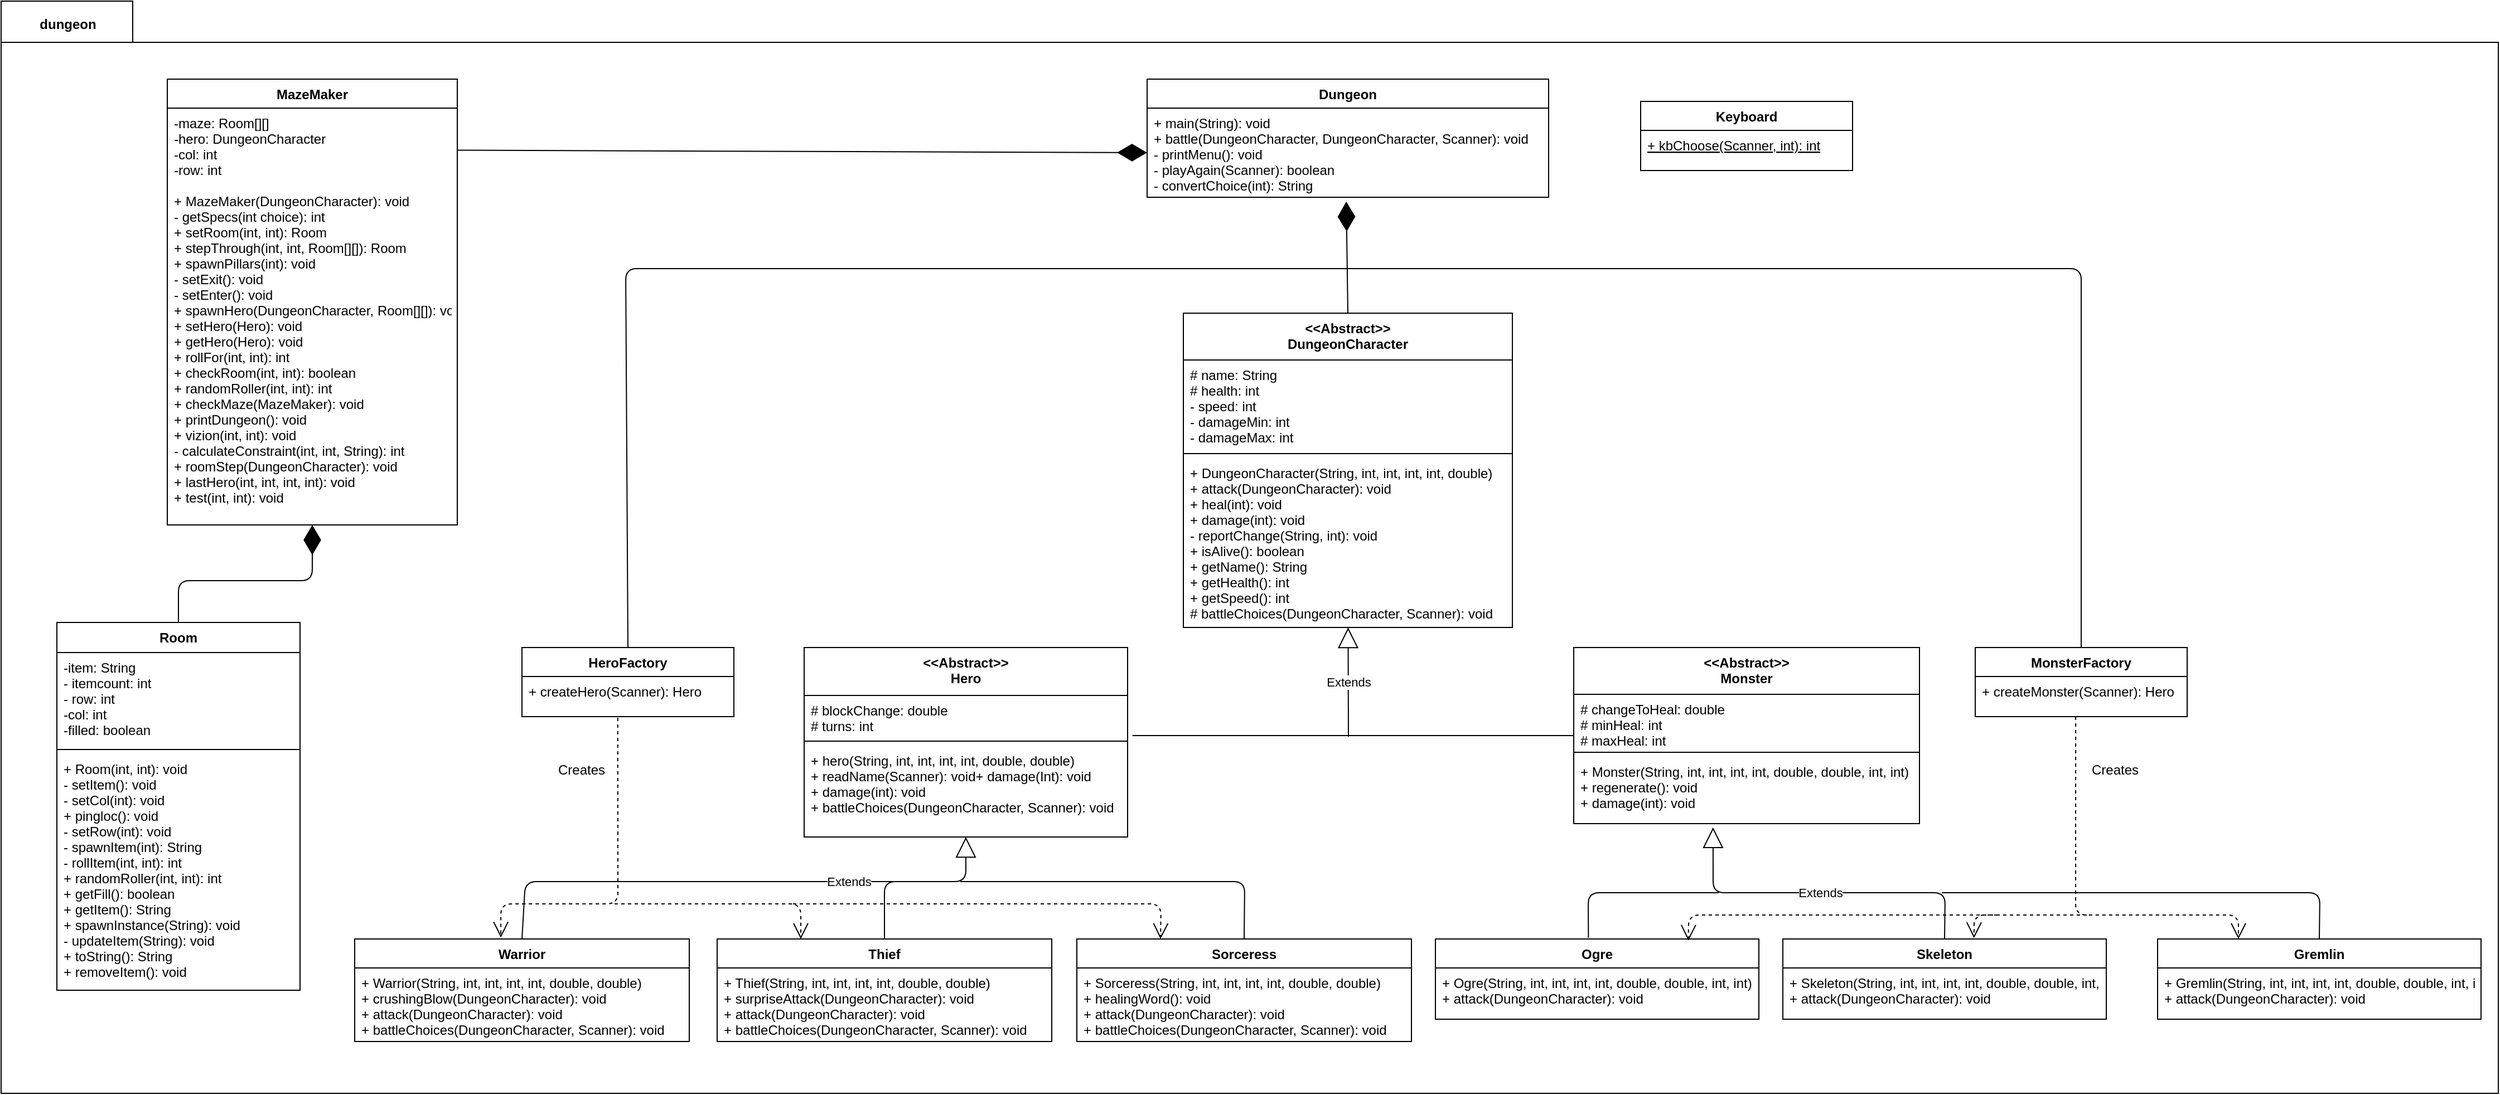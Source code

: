 <mxfile version="12.3.9" type="github" pages="1"><diagram id="sV3SKE_IIjsxvVKE6YBT" name="Page-1"><mxGraphModel dx="3147" dy="1898" grid="1" gridSize="10" guides="1" tooltips="1" connect="1" arrows="1" fold="1" page="1" pageScale="1" pageWidth="850" pageHeight="1100" math="0" shadow="0"><root><mxCell id="0"/><mxCell id="1" parent="0"/><mxCell id="kC-2ex5Gl6feg_-XVsqF-4" value="" style="shape=folder;fontStyle=1;spacingTop=10;tabWidth=118;tabHeight=37;tabPosition=left;html=1;" parent="1" vertex="1"><mxGeometry x="-1690" y="-20" width="2239" height="980" as="geometry"/></mxCell><mxCell id="hXJLHhJ9virQ9G_ziZrE-2" value="Dungeon" style="swimlane;fontStyle=1;align=center;verticalAlign=top;childLayout=stackLayout;horizontal=1;startSize=26;horizontalStack=0;resizeParent=1;resizeParentMax=0;resizeLast=0;collapsible=1;marginBottom=0;" parent="1" vertex="1"><mxGeometry x="-662.5" y="50" width="360" height="106" as="geometry"/></mxCell><mxCell id="hXJLHhJ9virQ9G_ziZrE-5" value="+ main(String): void&#xA;+ battle(DungeonCharacter, DungeonCharacter, Scanner): void&#xA;- printMenu(): void&#xA;- playAgain(Scanner): boolean&#xA;- convertChoice(int): String&#xA;" style="text;strokeColor=none;fillColor=none;align=left;verticalAlign=top;spacingLeft=4;spacingRight=4;overflow=hidden;rotatable=0;points=[[0,0.5],[1,0.5]];portConstraint=eastwest;" parent="hXJLHhJ9virQ9G_ziZrE-2" vertex="1"><mxGeometry y="26" width="360" height="80" as="geometry"/></mxCell><mxCell id="hXJLHhJ9virQ9G_ziZrE-6" value="&lt;&lt;Abstract&gt;&gt;&#xA;DungeonCharacter" style="swimlane;fontStyle=1;align=center;verticalAlign=top;childLayout=stackLayout;horizontal=1;startSize=42;horizontalStack=0;resizeParent=1;resizeParentMax=0;resizeLast=0;collapsible=1;marginBottom=0;" parent="1" vertex="1"><mxGeometry x="-630" y="260" width="295" height="282" as="geometry"/></mxCell><mxCell id="hXJLHhJ9virQ9G_ziZrE-7" value="# name: String&#xA;# health: int&#xA;- speed: int&#xA;- damageMin: int&#xA;- damageMax: int&#xA;" style="text;strokeColor=none;fillColor=none;align=left;verticalAlign=top;spacingLeft=4;spacingRight=4;overflow=hidden;rotatable=0;points=[[0,0.5],[1,0.5]];portConstraint=eastwest;" parent="hXJLHhJ9virQ9G_ziZrE-6" vertex="1"><mxGeometry y="42" width="295" height="80" as="geometry"/></mxCell><mxCell id="hXJLHhJ9virQ9G_ziZrE-8" value="" style="line;strokeWidth=1;fillColor=none;align=left;verticalAlign=middle;spacingTop=-1;spacingLeft=3;spacingRight=3;rotatable=0;labelPosition=right;points=[];portConstraint=eastwest;" parent="hXJLHhJ9virQ9G_ziZrE-6" vertex="1"><mxGeometry y="122" width="295" height="8" as="geometry"/></mxCell><mxCell id="hXJLHhJ9virQ9G_ziZrE-9" value="+ DungeonCharacter(String, int, int, int, int, double)&#xA;+ attack(DungeonCharacter): void&#xA;+ heal(int): void&#xA;+ damage(int): void&#xA;- reportChange(String, int): void&#xA;+ isAlive(): boolean&#xA;+ getName(): String&#xA;+ getHealth(): int&#xA;+ getSpeed(): int&#xA;# battleChoices(DungeonCharacter, Scanner): void&#xA;" style="text;strokeColor=none;fillColor=none;align=left;verticalAlign=top;spacingLeft=4;spacingRight=4;overflow=hidden;rotatable=0;points=[[0,0.5],[1,0.5]];portConstraint=eastwest;" parent="hXJLHhJ9virQ9G_ziZrE-6" vertex="1"><mxGeometry y="130" width="295" height="152" as="geometry"/></mxCell><mxCell id="hXJLHhJ9virQ9G_ziZrE-11" value="&lt;&lt;Abstract&gt;&gt;&#xA;Hero" style="swimlane;fontStyle=1;align=center;verticalAlign=top;childLayout=stackLayout;horizontal=1;startSize=43;horizontalStack=0;resizeParent=1;resizeParentMax=0;resizeLast=0;collapsible=1;marginBottom=0;" parent="1" vertex="1"><mxGeometry x="-970" y="560" width="290" height="170" as="geometry"/></mxCell><mxCell id="hXJLHhJ9virQ9G_ziZrE-12" value="# blockChange: double&#xA;# turns: int&#xA;" style="text;strokeColor=none;fillColor=none;align=left;verticalAlign=top;spacingLeft=4;spacingRight=4;overflow=hidden;rotatable=0;points=[[0,0.5],[1,0.5]];portConstraint=eastwest;" parent="hXJLHhJ9virQ9G_ziZrE-11" vertex="1"><mxGeometry y="43" width="290" height="37" as="geometry"/></mxCell><mxCell id="hXJLHhJ9virQ9G_ziZrE-13" value="" style="line;strokeWidth=1;fillColor=none;align=left;verticalAlign=middle;spacingTop=-1;spacingLeft=3;spacingRight=3;rotatable=0;labelPosition=right;points=[];portConstraint=eastwest;" parent="hXJLHhJ9virQ9G_ziZrE-11" vertex="1"><mxGeometry y="80" width="290" height="8" as="geometry"/></mxCell><mxCell id="hXJLHhJ9virQ9G_ziZrE-14" value="+ hero(String, int, int, int, int, double, double)&#xA;+ readName(Scanner): void+ damage(Int): void&#xA;+ damage(int): void&#xA;+ battleChoices(DungeonCharacter, Scanner): void&#xA;" style="text;strokeColor=none;fillColor=none;align=left;verticalAlign=top;spacingLeft=4;spacingRight=4;overflow=hidden;rotatable=0;points=[[0,0.5],[1,0.5]];portConstraint=eastwest;" parent="hXJLHhJ9virQ9G_ziZrE-11" vertex="1"><mxGeometry y="88" width="290" height="82" as="geometry"/></mxCell><mxCell id="hXJLHhJ9virQ9G_ziZrE-15" value="&lt;&lt;Abstract&gt;&gt;&#xA;Monster" style="swimlane;fontStyle=1;align=center;verticalAlign=top;childLayout=stackLayout;horizontal=1;startSize=42;horizontalStack=0;resizeParent=1;resizeParentMax=0;resizeLast=0;collapsible=1;marginBottom=0;" parent="1" vertex="1"><mxGeometry x="-280" y="560" width="310" height="158" as="geometry"/></mxCell><mxCell id="hXJLHhJ9virQ9G_ziZrE-16" value="# changeToHeal: double&#xA;# minHeal: int&#xA;# maxHeal: int" style="text;strokeColor=none;fillColor=none;align=left;verticalAlign=top;spacingLeft=4;spacingRight=4;overflow=hidden;rotatable=0;points=[[0,0.5],[1,0.5]];portConstraint=eastwest;" parent="hXJLHhJ9virQ9G_ziZrE-15" vertex="1"><mxGeometry y="42" width="310" height="48" as="geometry"/></mxCell><mxCell id="hXJLHhJ9virQ9G_ziZrE-17" value="" style="line;strokeWidth=1;fillColor=none;align=left;verticalAlign=middle;spacingTop=-1;spacingLeft=3;spacingRight=3;rotatable=0;labelPosition=right;points=[];portConstraint=eastwest;" parent="hXJLHhJ9virQ9G_ziZrE-15" vertex="1"><mxGeometry y="90" width="310" height="8" as="geometry"/></mxCell><mxCell id="hXJLHhJ9virQ9G_ziZrE-18" value="+ Monster(String, int, int, int, int, double, double, int, int)&#xA;+ regenerate(): void&#xA;+ damage(int): void&#xA;" style="text;strokeColor=none;fillColor=none;align=left;verticalAlign=top;spacingLeft=4;spacingRight=4;overflow=hidden;rotatable=0;points=[[0,0.5],[1,0.5]];portConstraint=eastwest;" parent="hXJLHhJ9virQ9G_ziZrE-15" vertex="1"><mxGeometry y="98" width="310" height="60" as="geometry"/></mxCell><mxCell id="hXJLHhJ9virQ9G_ziZrE-23" value="Warrior" style="swimlane;fontStyle=1;align=center;verticalAlign=top;childLayout=stackLayout;horizontal=1;startSize=26;horizontalStack=0;resizeParent=1;resizeParentMax=0;resizeLast=0;collapsible=1;marginBottom=0;" parent="1" vertex="1"><mxGeometry x="-1373" y="821.5" width="300" height="92" as="geometry"/></mxCell><mxCell id="hXJLHhJ9virQ9G_ziZrE-26" value="+ Warrior(String, int, int, int, int, double, double)&#xA;+ crushingBlow(DungeonCharacter): void&#xA;+ attack(DungeonCharacter): void&#xA;+ battleChoices(DungeonCharacter, Scanner): void&#xA;" style="text;strokeColor=none;fillColor=none;align=left;verticalAlign=top;spacingLeft=4;spacingRight=4;overflow=hidden;rotatable=0;points=[[0,0.5],[1,0.5]];portConstraint=eastwest;" parent="hXJLHhJ9virQ9G_ziZrE-23" vertex="1"><mxGeometry y="26" width="300" height="66" as="geometry"/></mxCell><mxCell id="hXJLHhJ9virQ9G_ziZrE-28" value="Sorceress" style="swimlane;fontStyle=1;align=center;verticalAlign=top;childLayout=stackLayout;horizontal=1;startSize=26;horizontalStack=0;resizeParent=1;resizeParentMax=0;resizeLast=0;collapsible=1;marginBottom=0;" parent="1" vertex="1"><mxGeometry x="-725.5" y="821.5" width="300" height="92" as="geometry"/></mxCell><mxCell id="hXJLHhJ9virQ9G_ziZrE-30" value="+ Sorceress(String, int, int, int, int, double, double)&#xA;+ healingWord(): void&#xA;+ attack(DungeonCharacter): void&#xA;+ battleChoices(DungeonCharacter, Scanner): void&#xA;" style="text;strokeColor=none;fillColor=none;align=left;verticalAlign=top;spacingLeft=4;spacingRight=4;overflow=hidden;rotatable=0;points=[[0,0.5],[1,0.5]];portConstraint=eastwest;" parent="hXJLHhJ9virQ9G_ziZrE-28" vertex="1"><mxGeometry y="26" width="300" height="66" as="geometry"/></mxCell><mxCell id="hXJLHhJ9virQ9G_ziZrE-31" value="Thief" style="swimlane;fontStyle=1;align=center;verticalAlign=top;childLayout=stackLayout;horizontal=1;startSize=26;horizontalStack=0;resizeParent=1;resizeParentMax=0;resizeLast=0;collapsible=1;marginBottom=0;" parent="1" vertex="1"><mxGeometry x="-1048" y="821.5" width="300" height="92" as="geometry"/></mxCell><mxCell id="hXJLHhJ9virQ9G_ziZrE-33" value="+ Thief(String, int, int, int, int, double, double)&#xA;+ surpriseAttack(DungeonCharacter): void&#xA;+ attack(DungeonCharacter): void&#xA;+ battleChoices(DungeonCharacter, Scanner): void&#xA;" style="text;strokeColor=none;fillColor=none;align=left;verticalAlign=top;spacingLeft=4;spacingRight=4;overflow=hidden;rotatable=0;points=[[0,0.5],[1,0.5]];portConstraint=eastwest;" parent="hXJLHhJ9virQ9G_ziZrE-31" vertex="1"><mxGeometry y="26" width="300" height="66" as="geometry"/></mxCell><mxCell id="hXJLHhJ9virQ9G_ziZrE-38" value="Ogre" style="swimlane;fontStyle=1;align=center;verticalAlign=top;childLayout=stackLayout;horizontal=1;startSize=26;horizontalStack=0;resizeParent=1;resizeParentMax=0;resizeLast=0;collapsible=1;marginBottom=0;" parent="1" vertex="1"><mxGeometry x="-404" y="821.5" width="290" height="72" as="geometry"/></mxCell><mxCell id="hXJLHhJ9virQ9G_ziZrE-41" value="+ Ogre(String, int, int, int, int, double, double, int, int)&#xA;+ attack(DungeonCharacter): void&#xA;" style="text;strokeColor=none;fillColor=none;align=left;verticalAlign=top;spacingLeft=4;spacingRight=4;overflow=hidden;rotatable=0;points=[[0,0.5],[1,0.5]];portConstraint=eastwest;" parent="hXJLHhJ9virQ9G_ziZrE-38" vertex="1"><mxGeometry y="26" width="290" height="46" as="geometry"/></mxCell><mxCell id="hXJLHhJ9virQ9G_ziZrE-43" value="Skeleton" style="swimlane;fontStyle=1;align=center;verticalAlign=top;childLayout=stackLayout;horizontal=1;startSize=26;horizontalStack=0;resizeParent=1;resizeParentMax=0;resizeLast=0;collapsible=1;marginBottom=0;" parent="1" vertex="1"><mxGeometry x="-92.5" y="821.5" width="290" height="72" as="geometry"/></mxCell><mxCell id="hXJLHhJ9virQ9G_ziZrE-45" value="+ Skeleton(String, int, int, int, int, double, double, int, int)&#xA;+ attack(DungeonCharacter): void&#xA;" style="text;strokeColor=none;fillColor=none;align=left;verticalAlign=top;spacingLeft=4;spacingRight=4;overflow=hidden;rotatable=0;points=[[0,0.5],[1,0.5]];portConstraint=eastwest;" parent="hXJLHhJ9virQ9G_ziZrE-43" vertex="1"><mxGeometry y="26" width="290" height="46" as="geometry"/></mxCell><mxCell id="hXJLHhJ9virQ9G_ziZrE-46" value="Gremlin" style="swimlane;fontStyle=1;align=center;verticalAlign=top;childLayout=stackLayout;horizontal=1;startSize=26;horizontalStack=0;resizeParent=1;resizeParentMax=0;resizeLast=0;collapsible=1;marginBottom=0;" parent="1" vertex="1"><mxGeometry x="243.5" y="821.5" width="290" height="72" as="geometry"/></mxCell><mxCell id="hXJLHhJ9virQ9G_ziZrE-48" value="+ Gremlin(String, int, int, int, int, double, double, int, int)&#xA;+ attack(DungeonCharacter): void&#xA;" style="text;strokeColor=none;fillColor=none;align=left;verticalAlign=top;spacingLeft=4;spacingRight=4;overflow=hidden;rotatable=0;points=[[0,0.5],[1,0.5]];portConstraint=eastwest;" parent="hXJLHhJ9virQ9G_ziZrE-46" vertex="1"><mxGeometry y="26" width="290" height="46" as="geometry"/></mxCell><mxCell id="hXJLHhJ9virQ9G_ziZrE-49" value="HeroFactory" style="swimlane;fontStyle=1;align=center;verticalAlign=top;childLayout=stackLayout;horizontal=1;startSize=26;horizontalStack=0;resizeParent=1;resizeParentMax=0;resizeLast=0;collapsible=1;marginBottom=0;" parent="1" vertex="1"><mxGeometry x="-1223" y="560" width="190" height="62" as="geometry"/></mxCell><mxCell id="hXJLHhJ9virQ9G_ziZrE-52" value="+ createHero(Scanner): Hero&#xA;" style="text;strokeColor=none;fillColor=none;align=left;verticalAlign=top;spacingLeft=4;spacingRight=4;overflow=hidden;rotatable=0;points=[[0,0.5],[1,0.5]];portConstraint=eastwest;" parent="hXJLHhJ9virQ9G_ziZrE-49" vertex="1"><mxGeometry y="26" width="190" height="36" as="geometry"/></mxCell><mxCell id="hXJLHhJ9virQ9G_ziZrE-60" value="MonsterFactory" style="swimlane;fontStyle=1;align=center;verticalAlign=top;childLayout=stackLayout;horizontal=1;startSize=26;horizontalStack=0;resizeParent=1;resizeParentMax=0;resizeLast=0;collapsible=1;marginBottom=0;" parent="1" vertex="1"><mxGeometry x="80" y="560" width="190" height="62" as="geometry"/></mxCell><mxCell id="hXJLHhJ9virQ9G_ziZrE-62" value="+ createMonster(Scanner): Hero&#xA;" style="text;strokeColor=none;fillColor=none;align=left;verticalAlign=top;spacingLeft=4;spacingRight=4;overflow=hidden;rotatable=0;points=[[0,0.5],[1,0.5]];portConstraint=eastwest;" parent="hXJLHhJ9virQ9G_ziZrE-60" vertex="1"><mxGeometry y="26" width="190" height="36" as="geometry"/></mxCell><mxCell id="hXJLHhJ9virQ9G_ziZrE-63" value="" style="endArrow=diamondThin;endFill=1;endSize=24;html=1;exitX=0.5;exitY=0;exitDx=0;exitDy=0;entryX=0.496;entryY=1.048;entryDx=0;entryDy=0;entryPerimeter=0;" parent="1" source="hXJLHhJ9virQ9G_ziZrE-6" target="hXJLHhJ9virQ9G_ziZrE-5" edge="1"><mxGeometry width="160" relative="1" as="geometry"><mxPoint x="-642.5" y="181.5" as="sourcePoint"/><mxPoint x="-482" y="190" as="targetPoint"/></mxGeometry></mxCell><mxCell id="hXJLHhJ9virQ9G_ziZrE-64" value="" style="endArrow=none;endFill=0;endSize=24;html=1;exitX=0.5;exitY=0;exitDx=0;exitDy=0;" parent="1" source="hXJLHhJ9virQ9G_ziZrE-60" edge="1"><mxGeometry width="160" relative="1" as="geometry"><mxPoint x="-472.5" y="270" as="sourcePoint"/><mxPoint x="-482" y="220" as="targetPoint"/><Array as="points"><mxPoint x="175" y="220"/></Array></mxGeometry></mxCell><mxCell id="hXJLHhJ9virQ9G_ziZrE-65" value="" style="endArrow=none;endFill=0;endSize=24;html=1;exitX=0.5;exitY=0;exitDx=0;exitDy=0;" parent="1" source="hXJLHhJ9virQ9G_ziZrE-49" edge="1"><mxGeometry width="160" relative="1" as="geometry"><mxPoint x="-462.5" y="280" as="sourcePoint"/><mxPoint x="-482" y="220" as="targetPoint"/><Array as="points"><mxPoint x="-1130" y="220"/></Array></mxGeometry></mxCell><mxCell id="hXJLHhJ9virQ9G_ziZrE-66" value="" style="endArrow=none;endSize=16;endFill=0;html=1;exitX=0.5;exitY=0;exitDx=0;exitDy=0;" parent="1" source="hXJLHhJ9virQ9G_ziZrE-23" edge="1"><mxGeometry width="160" relative="1" as="geometry"><mxPoint x="-1218" y="791.5" as="sourcePoint"/><mxPoint x="-890" y="770" as="targetPoint"/><Array as="points"><mxPoint x="-1220" y="770"/></Array></mxGeometry></mxCell><mxCell id="hXJLHhJ9virQ9G_ziZrE-67" value="Extends" style="endArrow=block;endSize=16;endFill=0;html=1;exitX=0.5;exitY=0;exitDx=0;exitDy=0;entryX=0.5;entryY=1;entryDx=0;entryDy=0;" parent="1" source="hXJLHhJ9virQ9G_ziZrE-31" target="hXJLHhJ9virQ9G_ziZrE-11" edge="1"><mxGeometry x="-0.374" y="32" width="160" relative="1" as="geometry"><mxPoint x="-1213" y="821.5" as="sourcePoint"/><mxPoint x="-1213" y="631.5" as="targetPoint"/><Array as="points"><mxPoint x="-898" y="770"/><mxPoint x="-825" y="770"/></Array><mxPoint x="-32" y="32" as="offset"/></mxGeometry></mxCell><mxCell id="hXJLHhJ9virQ9G_ziZrE-68" value="" style="endArrow=none;endSize=16;endFill=0;html=1;exitX=0.5;exitY=0;exitDx=0;exitDy=0;" parent="1" source="hXJLHhJ9virQ9G_ziZrE-28" edge="1"><mxGeometry x="-0.023" y="-24" width="160" relative="1" as="geometry"><mxPoint x="-1203" y="841.5" as="sourcePoint"/><mxPoint x="-830" y="770" as="targetPoint"/><Array as="points"><mxPoint x="-575" y="770"/></Array><mxPoint as="offset"/></mxGeometry></mxCell><mxCell id="hXJLHhJ9virQ9G_ziZrE-69" value="" style="endArrow=none;endSize=16;endFill=0;html=1;exitX=0.473;exitY=-0.014;exitDx=0;exitDy=0;exitPerimeter=0;" parent="1" source="hXJLHhJ9virQ9G_ziZrE-38" edge="1"><mxGeometry width="160" relative="1" as="geometry"><mxPoint x="-496.5" y="821.5" as="sourcePoint"/><mxPoint x="-150" y="780" as="targetPoint"/><Array as="points"><mxPoint x="-267" y="780"/></Array></mxGeometry></mxCell><mxCell id="hXJLHhJ9virQ9G_ziZrE-70" value="Extends" style="endArrow=block;endSize=16;endFill=0;html=1;exitX=0.5;exitY=0;exitDx=0;exitDy=0;entryX=0.403;entryY=1.056;entryDx=0;entryDy=0;entryPerimeter=0;" parent="1" source="hXJLHhJ9virQ9G_ziZrE-43" target="hXJLHhJ9virQ9G_ziZrE-18" edge="1"><mxGeometry width="160" relative="1" as="geometry"><mxPoint x="193.5" y="861.5" as="sourcePoint"/><mxPoint x="273.5" y="631.5" as="targetPoint"/><Array as="points"><mxPoint x="53" y="780"/><mxPoint x="-155" y="780"/></Array></mxGeometry></mxCell><mxCell id="hXJLHhJ9virQ9G_ziZrE-71" value="" style="endArrow=none;endSize=16;endFill=0;html=1;exitX=0.5;exitY=0;exitDx=0;exitDy=0;" parent="1" source="hXJLHhJ9virQ9G_ziZrE-46" edge="1"><mxGeometry width="160" relative="1" as="geometry"><mxPoint x="413.5" y="834.5" as="sourcePoint"/><mxPoint x="50" y="780" as="targetPoint"/><Array as="points"><mxPoint x="389" y="780"/></Array></mxGeometry></mxCell><mxCell id="hXJLHhJ9virQ9G_ziZrE-74" value="Extends" style="endArrow=block;endSize=16;endFill=0;html=1;" parent="1" target="hXJLHhJ9virQ9G_ziZrE-9" edge="1"><mxGeometry width="160" relative="1" as="geometry"><mxPoint x="-482" y="640" as="sourcePoint"/><mxPoint x="-1295.65" y="621.804" as="targetPoint"/></mxGeometry></mxCell><mxCell id="hXJLHhJ9virQ9G_ziZrE-76" value="" style="endArrow=none;endFill=0;endSize=24;html=1;strokeColor=#000000;exitX=1.015;exitY=0.973;exitDx=0;exitDy=0;exitPerimeter=0;" parent="1" source="hXJLHhJ9virQ9G_ziZrE-12" edge="1"><mxGeometry width="160" relative="1" as="geometry"><mxPoint x="-1070" y="731.5" as="sourcePoint"/><mxPoint x="-280" y="639" as="targetPoint"/><Array as="points"/></mxGeometry></mxCell><mxCell id="-hslKL6JHC5grtIF9Vdm-2" value="" style="endArrow=open;dashed=1;endFill=0;endSize=12;html=1;exitX=0.474;exitY=1;exitDx=0;exitDy=0;exitPerimeter=0;entryX=0.25;entryY=0;entryDx=0;entryDy=0;" parent="1" source="hXJLHhJ9virQ9G_ziZrE-62" target="hXJLHhJ9virQ9G_ziZrE-46" edge="1"><mxGeometry width="160" relative="1" as="geometry"><mxPoint x="228.5" y="680" as="sourcePoint"/><mxPoint x="360" y="720" as="targetPoint"/><Array as="points"><mxPoint x="170" y="800"/><mxPoint x="316" y="800"/></Array></mxGeometry></mxCell><mxCell id="-hslKL6JHC5grtIF9Vdm-3" value="" style="endArrow=open;dashed=1;endFill=0;endSize=12;html=1;entryX=0.591;entryY=-0.011;entryDx=0;entryDy=0;entryPerimeter=0;" parent="1" target="hXJLHhJ9virQ9G_ziZrE-43" edge="1"><mxGeometry width="160" relative="1" as="geometry"><mxPoint x="100" y="800" as="sourcePoint"/><mxPoint x="352.5" y="834.5" as="targetPoint"/><Array as="points"><mxPoint x="79" y="800"/></Array></mxGeometry></mxCell><mxCell id="-hslKL6JHC5grtIF9Vdm-4" value="" style="endArrow=open;dashed=1;endFill=0;endSize=12;html=1;entryX=0.782;entryY=0.021;entryDx=0;entryDy=0;entryPerimeter=0;" parent="1" target="hXJLHhJ9virQ9G_ziZrE-38" edge="1"><mxGeometry width="160" relative="1" as="geometry"><mxPoint x="180" y="800" as="sourcePoint"/><mxPoint x="408.5" y="841.5" as="targetPoint"/><Array as="points"><mxPoint x="-177" y="800"/></Array></mxGeometry></mxCell><mxCell id="-hslKL6JHC5grtIF9Vdm-5" value="" style="endArrow=open;dashed=1;endFill=0;endSize=12;html=1;entryX=0.437;entryY=-0.014;entryDx=0;entryDy=0;exitX=0.452;exitY=1.028;exitDx=0;exitDy=0;exitPerimeter=0;entryPerimeter=0;" parent="1" source="hXJLHhJ9virQ9G_ziZrE-52" target="hXJLHhJ9virQ9G_ziZrE-23" edge="1"><mxGeometry width="160" relative="1" as="geometry"><mxPoint x="-748" y="740" as="sourcePoint"/><mxPoint x="-865.5" y="931.5" as="targetPoint"/><Array as="points"><mxPoint x="-1137" y="790"/><mxPoint x="-1242" y="790"/></Array></mxGeometry></mxCell><mxCell id="-hslKL6JHC5grtIF9Vdm-6" value="" style="endArrow=open;dashed=1;endFill=0;endSize=12;html=1;entryX=0.25;entryY=0;entryDx=0;entryDy=0;" parent="1" target="hXJLHhJ9virQ9G_ziZrE-31" edge="1"><mxGeometry width="160" relative="1" as="geometry"><mxPoint x="-1140" y="790" as="sourcePoint"/><mxPoint x="-1210" y="834.5" as="targetPoint"/><Array as="points"><mxPoint x="-973" y="790"/></Array></mxGeometry></mxCell><mxCell id="-hslKL6JHC5grtIF9Vdm-7" value="" style="endArrow=open;dashed=1;endFill=0;endSize=12;html=1;entryX=0.25;entryY=0;entryDx=0;entryDy=0;" parent="1" target="hXJLHhJ9virQ9G_ziZrE-28" edge="1"><mxGeometry width="160" relative="1" as="geometry"><mxPoint x="-980" y="790" as="sourcePoint"/><mxPoint x="-1200" y="825.5" as="targetPoint"/><Array as="points"><mxPoint x="-650" y="790"/></Array></mxGeometry></mxCell><mxCell id="-hslKL6JHC5grtIF9Vdm-8" value="Creates" style="text;html=1;align=center;verticalAlign=middle;resizable=0;points=[];;autosize=1;" parent="1" vertex="1"><mxGeometry x="175" y="660" width="60" height="20" as="geometry"/></mxCell><mxCell id="-hslKL6JHC5grtIF9Vdm-9" value="Creates" style="text;html=1;align=center;verticalAlign=middle;resizable=0;points=[];;autosize=1;" parent="1" vertex="1"><mxGeometry x="-1200" y="660" width="60" height="20" as="geometry"/></mxCell><mxCell id="kC-2ex5Gl6feg_-XVsqF-1" value="Keyboard" style="swimlane;fontStyle=1;align=center;verticalAlign=top;childLayout=stackLayout;horizontal=1;startSize=26;horizontalStack=0;resizeParent=1;resizeParentMax=0;resizeLast=0;collapsible=1;marginBottom=0;" parent="1" vertex="1"><mxGeometry x="-220" y="70" width="190" height="62" as="geometry"/></mxCell><mxCell id="kC-2ex5Gl6feg_-XVsqF-3" value="+ kbChoose(Scanner, int): int" style="text;strokeColor=none;fillColor=none;align=left;verticalAlign=top;spacingLeft=4;spacingRight=4;overflow=hidden;rotatable=0;points=[[0,0.5],[1,0.5]];portConstraint=eastwest;fontStyle=4" parent="kC-2ex5Gl6feg_-XVsqF-1" vertex="1"><mxGeometry y="26" width="190" height="36" as="geometry"/></mxCell><mxCell id="kC-2ex5Gl6feg_-XVsqF-5" value="dungeon" style="text;align=center;fontStyle=1;verticalAlign=middle;spacingLeft=3;spacingRight=3;strokeColor=none;rotatable=0;points=[[0,0.5],[1,0.5]];portConstraint=eastwest;" parent="1" vertex="1"><mxGeometry x="-1670" y="-13" width="80" height="26" as="geometry"/></mxCell><mxCell id="lwhDvl1pP8Qmf6zb3tt5-1" value="MazeMaker" style="swimlane;fontStyle=1;align=center;verticalAlign=top;childLayout=stackLayout;horizontal=1;startSize=26;horizontalStack=0;resizeParent=1;resizeParentMax=0;resizeLast=0;collapsible=1;marginBottom=0;" vertex="1" parent="1"><mxGeometry x="-1541" y="50" width="260" height="400" as="geometry"/></mxCell><mxCell id="lwhDvl1pP8Qmf6zb3tt5-2" value="-maze: Room[][]&#xA;-hero: DungeonCharacter&#xA;-col: int&#xA;-row: int&#xA;&#xA;+ MazeMaker(DungeonCharacter): void&#xA;- getSpecs(int choice): int&#xA;+ setRoom(int, int): Room&#xA;+ stepThrough(int, int, Room[][]): Room&#xA;+ spawnPillars(int): void&#xA;- setExit(): void&#xA;- setEnter(): void&#xA;+ spawnHero(DungeonCharacter, Room[][]): void&#xA;+ setHero(Hero): void&#xA;+ getHero(Hero): void&#xA;+ rollFor(int, int): int&#xA;+ checkRoom(int, int): boolean&#xA;+ randomRoller(int, int): int&#xA;+ checkMaze(MazeMaker): void&#xA;+ printDungeon(): void&#xA;+ vizion(int, int): void&#xA;- calculateConstraint(int, int, String): int&#xA;+ roomStep(DungeonCharacter): void&#xA;+ lastHero(int, int, int, int): void&#xA;+ test(int, int): void&#xA;&#xA;" style="text;strokeColor=none;fillColor=none;align=left;verticalAlign=top;spacingLeft=4;spacingRight=4;overflow=hidden;rotatable=0;points=[[0,0.5],[1,0.5]];portConstraint=eastwest;perimeterSpacing=0;" vertex="1" parent="lwhDvl1pP8Qmf6zb3tt5-1"><mxGeometry y="26" width="260" height="374" as="geometry"/></mxCell><mxCell id="lwhDvl1pP8Qmf6zb3tt5-3" value="Room" style="swimlane;fontStyle=1;align=center;verticalAlign=top;childLayout=stackLayout;horizontal=1;startSize=27;horizontalStack=0;resizeParent=1;resizeParentMax=0;resizeLast=0;collapsible=1;marginBottom=0;" vertex="1" parent="1"><mxGeometry x="-1640" y="537.5" width="218" height="330" as="geometry"/></mxCell><mxCell id="lwhDvl1pP8Qmf6zb3tt5-4" value="-item: String&#xA;- itemcount: int&#xA;- row: int&#xA;-col: int&#xA;-filled: boolean&#xA;" style="text;strokeColor=none;fillColor=none;align=left;verticalAlign=top;spacingLeft=4;spacingRight=4;overflow=hidden;rotatable=0;points=[[0,0.5],[1,0.5]];portConstraint=eastwest;" vertex="1" parent="lwhDvl1pP8Qmf6zb3tt5-3"><mxGeometry y="27" width="218" height="83" as="geometry"/></mxCell><mxCell id="lwhDvl1pP8Qmf6zb3tt5-5" value="" style="line;strokeWidth=1;fillColor=none;align=left;verticalAlign=middle;spacingTop=-1;spacingLeft=3;spacingRight=3;rotatable=0;labelPosition=right;points=[];portConstraint=eastwest;" vertex="1" parent="lwhDvl1pP8Qmf6zb3tt5-3"><mxGeometry y="110" width="218" height="8" as="geometry"/></mxCell><mxCell id="lwhDvl1pP8Qmf6zb3tt5-6" value="+ Room(int, int): void&#xA;- setItem(): void&#xA;- setCol(int): void&#xA;+ pingloc(): void&#xA;- setRow(int): void&#xA;- spawnItem(int): String&#xA;- rollItem(int, int): int&#xA;+ randomRoller(int, int): int&#xA;+ getFill(): boolean&#xA;+ getItem(): String&#xA;+ spawnInstance(String): void&#xA;- updateItem(String): void&#xA;+ toString(): String&#xA;+ removeItem(): void" style="text;strokeColor=none;fillColor=none;align=left;verticalAlign=top;spacingLeft=4;spacingRight=4;overflow=hidden;rotatable=0;points=[[0,0.5],[1,0.5]];portConstraint=eastwest;" vertex="1" parent="lwhDvl1pP8Qmf6zb3tt5-3"><mxGeometry y="118" width="218" height="212" as="geometry"/></mxCell><mxCell id="lwhDvl1pP8Qmf6zb3tt5-7" value="" style="endArrow=diamondThin;endFill=1;endSize=24;html=1;exitX=0.5;exitY=0;exitDx=0;exitDy=0;entryX=0.5;entryY=1;entryDx=0;entryDy=0;" edge="1" parent="1" source="lwhDvl1pP8Qmf6zb3tt5-3" target="lwhDvl1pP8Qmf6zb3tt5-1"><mxGeometry width="160" relative="1" as="geometry"><mxPoint x="-1690" y="980" as="sourcePoint"/><mxPoint x="-1411" y="454" as="targetPoint"/><Array as="points"><mxPoint x="-1531" y="500"/><mxPoint x="-1411" y="500"/></Array></mxGeometry></mxCell><mxCell id="lwhDvl1pP8Qmf6zb3tt5-9" value="" style="endArrow=diamondThin;endFill=1;endSize=24;html=1;exitX=1;exitY=0.101;exitDx=0;exitDy=0;entryX=0;entryY=0.5;entryDx=0;entryDy=0;exitPerimeter=0;" edge="1" parent="1" source="lwhDvl1pP8Qmf6zb3tt5-2" target="hXJLHhJ9virQ9G_ziZrE-5"><mxGeometry width="160" relative="1" as="geometry"><mxPoint x="-1238.5" y="140" as="sourcePoint"/><mxPoint x="-1239.94" y="39.84" as="targetPoint"/></mxGeometry></mxCell></root></mxGraphModel></diagram></mxfile>